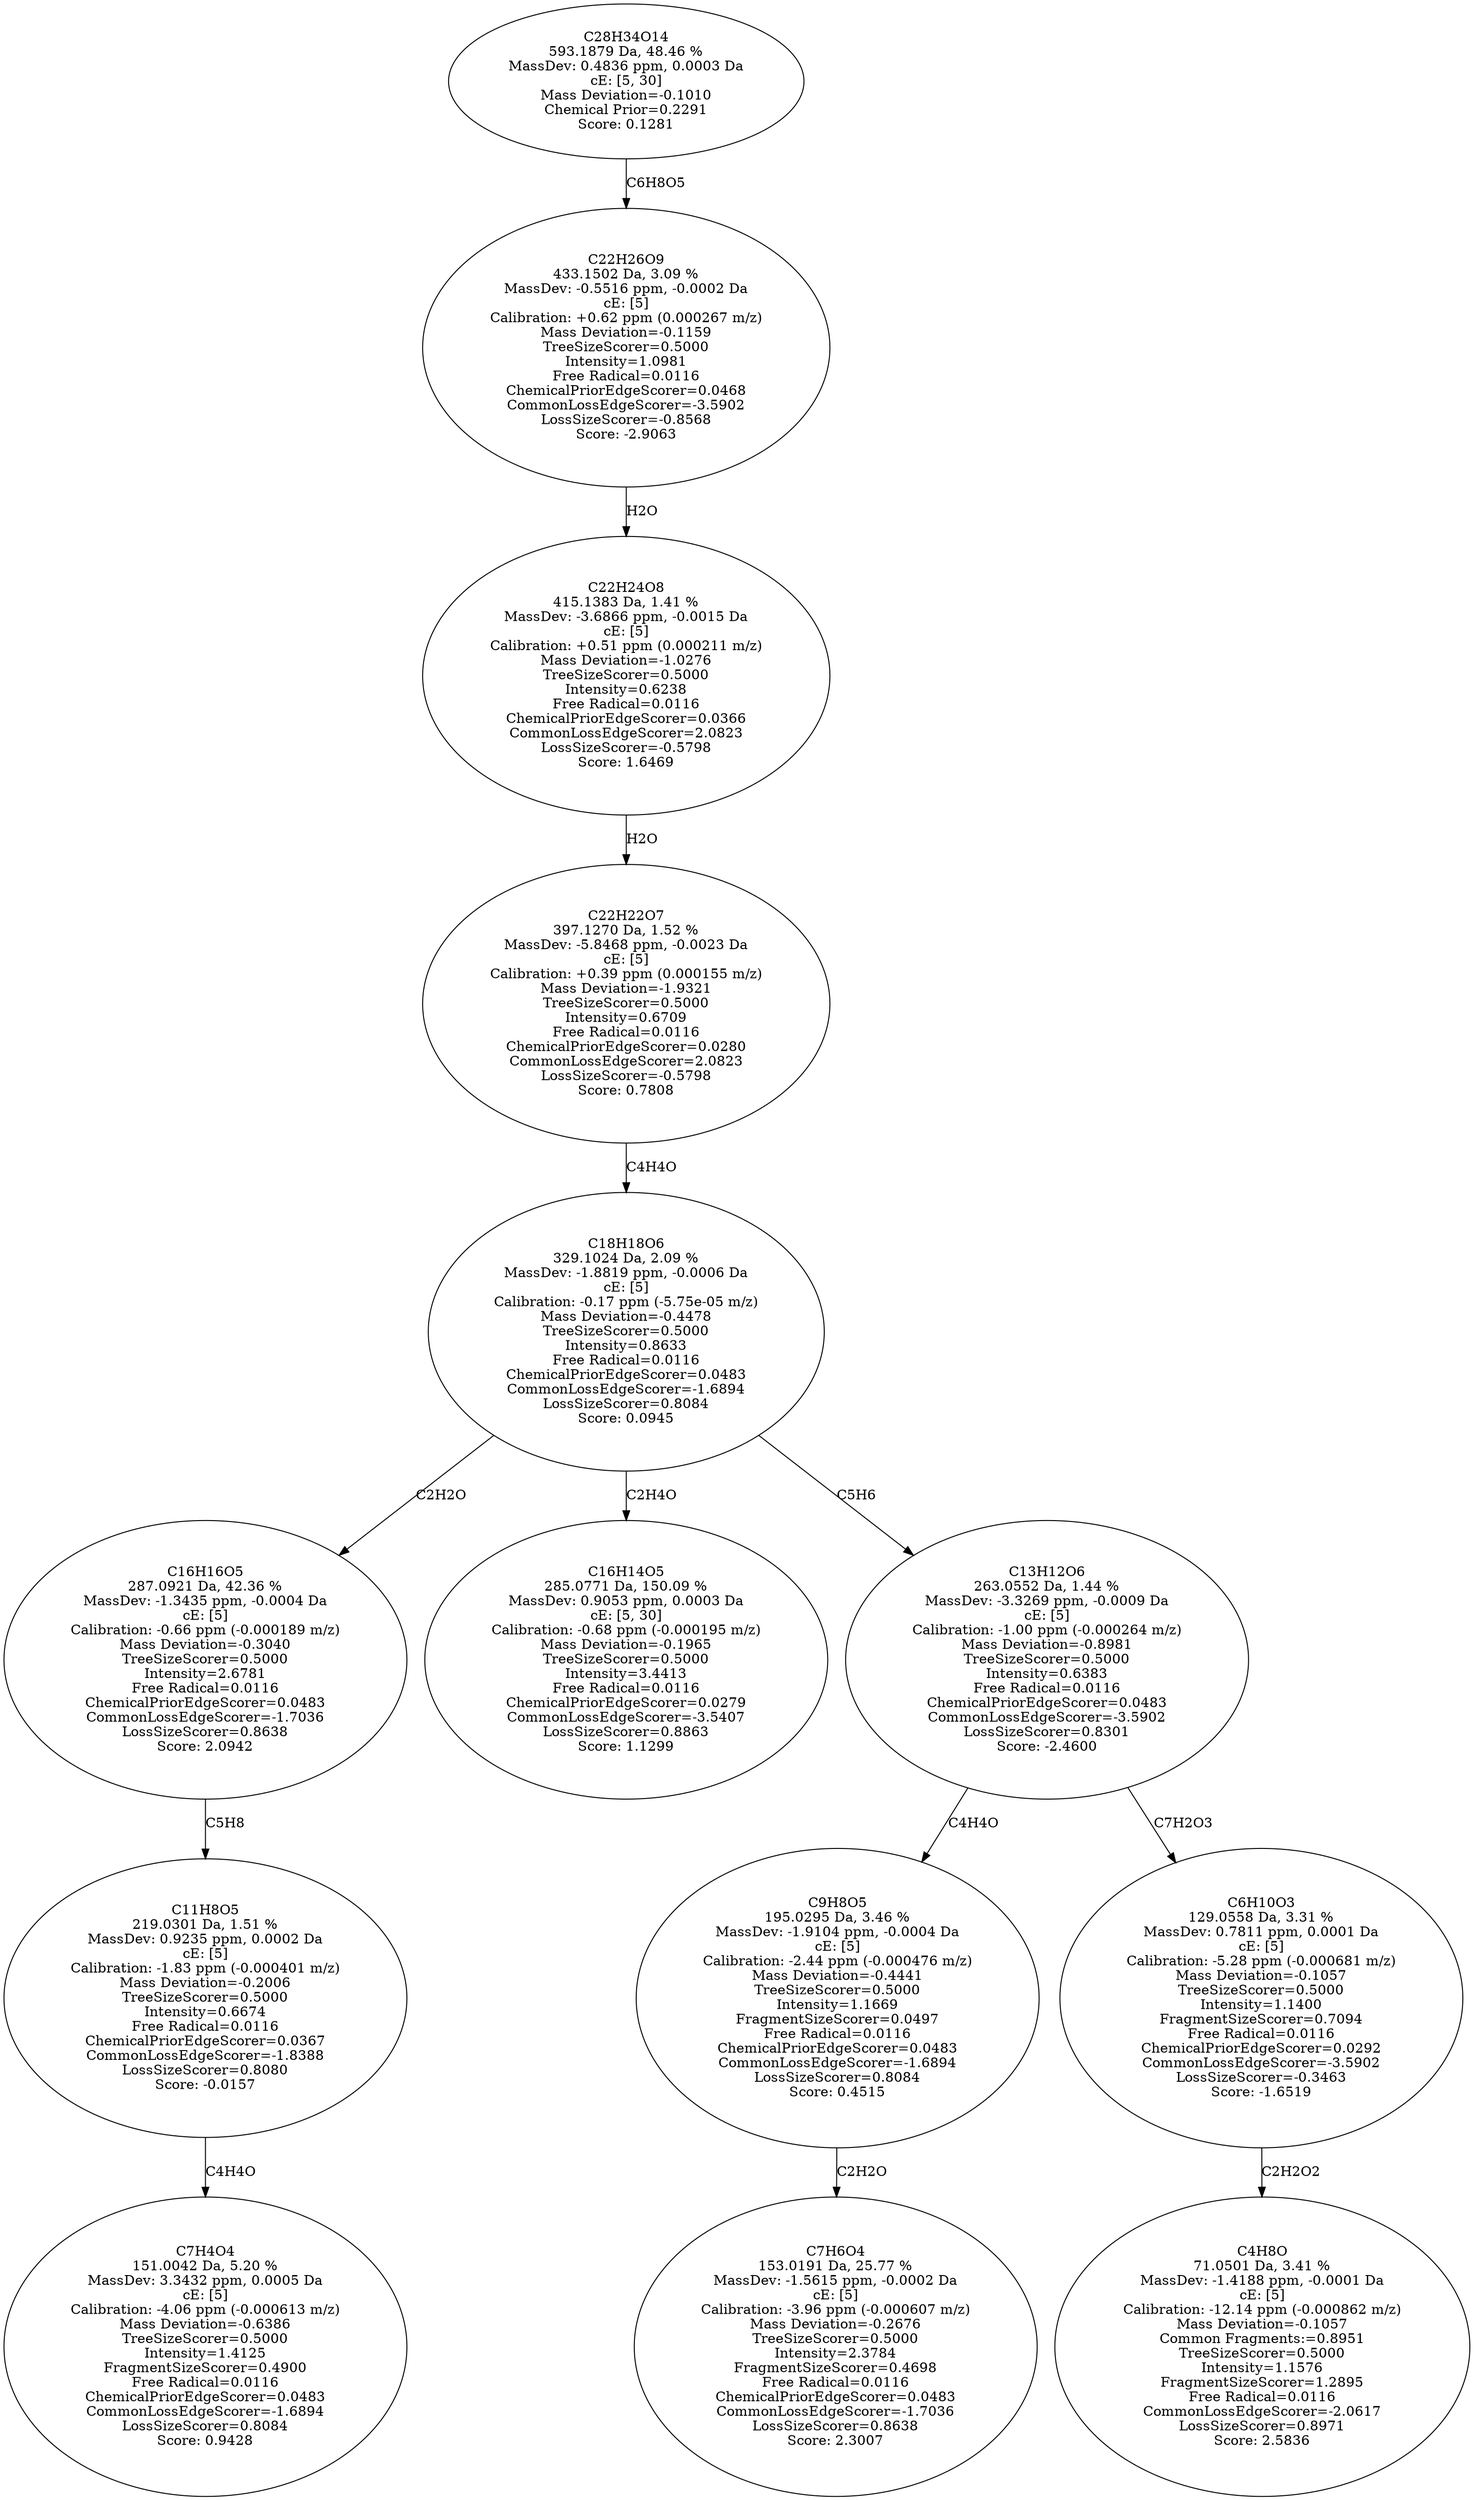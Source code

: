 strict digraph {
v1 [label="C7H4O4\n151.0042 Da, 5.20 %\nMassDev: 3.3432 ppm, 0.0005 Da\ncE: [5]\nCalibration: -4.06 ppm (-0.000613 m/z)\nMass Deviation=-0.6386\nTreeSizeScorer=0.5000\nIntensity=1.4125\nFragmentSizeScorer=0.4900\nFree Radical=0.0116\nChemicalPriorEdgeScorer=0.0483\nCommonLossEdgeScorer=-1.6894\nLossSizeScorer=0.8084\nScore: 0.9428"];
v2 [label="C11H8O5\n219.0301 Da, 1.51 %\nMassDev: 0.9235 ppm, 0.0002 Da\ncE: [5]\nCalibration: -1.83 ppm (-0.000401 m/z)\nMass Deviation=-0.2006\nTreeSizeScorer=0.5000\nIntensity=0.6674\nFree Radical=0.0116\nChemicalPriorEdgeScorer=0.0367\nCommonLossEdgeScorer=-1.8388\nLossSizeScorer=0.8080\nScore: -0.0157"];
v3 [label="C16H16O5\n287.0921 Da, 42.36 %\nMassDev: -1.3435 ppm, -0.0004 Da\ncE: [5]\nCalibration: -0.66 ppm (-0.000189 m/z)\nMass Deviation=-0.3040\nTreeSizeScorer=0.5000\nIntensity=2.6781\nFree Radical=0.0116\nChemicalPriorEdgeScorer=0.0483\nCommonLossEdgeScorer=-1.7036\nLossSizeScorer=0.8638\nScore: 2.0942"];
v4 [label="C16H14O5\n285.0771 Da, 150.09 %\nMassDev: 0.9053 ppm, 0.0003 Da\ncE: [5, 30]\nCalibration: -0.68 ppm (-0.000195 m/z)\nMass Deviation=-0.1965\nTreeSizeScorer=0.5000\nIntensity=3.4413\nFree Radical=0.0116\nChemicalPriorEdgeScorer=0.0279\nCommonLossEdgeScorer=-3.5407\nLossSizeScorer=0.8863\nScore: 1.1299"];
v5 [label="C7H6O4\n153.0191 Da, 25.77 %\nMassDev: -1.5615 ppm, -0.0002 Da\ncE: [5]\nCalibration: -3.96 ppm (-0.000607 m/z)\nMass Deviation=-0.2676\nTreeSizeScorer=0.5000\nIntensity=2.3784\nFragmentSizeScorer=0.4698\nFree Radical=0.0116\nChemicalPriorEdgeScorer=0.0483\nCommonLossEdgeScorer=-1.7036\nLossSizeScorer=0.8638\nScore: 2.3007"];
v6 [label="C9H8O5\n195.0295 Da, 3.46 %\nMassDev: -1.9104 ppm, -0.0004 Da\ncE: [5]\nCalibration: -2.44 ppm (-0.000476 m/z)\nMass Deviation=-0.4441\nTreeSizeScorer=0.5000\nIntensity=1.1669\nFragmentSizeScorer=0.0497\nFree Radical=0.0116\nChemicalPriorEdgeScorer=0.0483\nCommonLossEdgeScorer=-1.6894\nLossSizeScorer=0.8084\nScore: 0.4515"];
v7 [label="C4H8O\n71.0501 Da, 3.41 %\nMassDev: -1.4188 ppm, -0.0001 Da\ncE: [5]\nCalibration: -12.14 ppm (-0.000862 m/z)\nMass Deviation=-0.1057\nCommon Fragments:=0.8951\nTreeSizeScorer=0.5000\nIntensity=1.1576\nFragmentSizeScorer=1.2895\nFree Radical=0.0116\nCommonLossEdgeScorer=-2.0617\nLossSizeScorer=0.8971\nScore: 2.5836"];
v8 [label="C6H10O3\n129.0558 Da, 3.31 %\nMassDev: 0.7811 ppm, 0.0001 Da\ncE: [5]\nCalibration: -5.28 ppm (-0.000681 m/z)\nMass Deviation=-0.1057\nTreeSizeScorer=0.5000\nIntensity=1.1400\nFragmentSizeScorer=0.7094\nFree Radical=0.0116\nChemicalPriorEdgeScorer=0.0292\nCommonLossEdgeScorer=-3.5902\nLossSizeScorer=-0.3463\nScore: -1.6519"];
v9 [label="C13H12O6\n263.0552 Da, 1.44 %\nMassDev: -3.3269 ppm, -0.0009 Da\ncE: [5]\nCalibration: -1.00 ppm (-0.000264 m/z)\nMass Deviation=-0.8981\nTreeSizeScorer=0.5000\nIntensity=0.6383\nFree Radical=0.0116\nChemicalPriorEdgeScorer=0.0483\nCommonLossEdgeScorer=-3.5902\nLossSizeScorer=0.8301\nScore: -2.4600"];
v10 [label="C18H18O6\n329.1024 Da, 2.09 %\nMassDev: -1.8819 ppm, -0.0006 Da\ncE: [5]\nCalibration: -0.17 ppm (-5.75e-05 m/z)\nMass Deviation=-0.4478\nTreeSizeScorer=0.5000\nIntensity=0.8633\nFree Radical=0.0116\nChemicalPriorEdgeScorer=0.0483\nCommonLossEdgeScorer=-1.6894\nLossSizeScorer=0.8084\nScore: 0.0945"];
v11 [label="C22H22O7\n397.1270 Da, 1.52 %\nMassDev: -5.8468 ppm, -0.0023 Da\ncE: [5]\nCalibration: +0.39 ppm (0.000155 m/z)\nMass Deviation=-1.9321\nTreeSizeScorer=0.5000\nIntensity=0.6709\nFree Radical=0.0116\nChemicalPriorEdgeScorer=0.0280\nCommonLossEdgeScorer=2.0823\nLossSizeScorer=-0.5798\nScore: 0.7808"];
v12 [label="C22H24O8\n415.1383 Da, 1.41 %\nMassDev: -3.6866 ppm, -0.0015 Da\ncE: [5]\nCalibration: +0.51 ppm (0.000211 m/z)\nMass Deviation=-1.0276\nTreeSizeScorer=0.5000\nIntensity=0.6238\nFree Radical=0.0116\nChemicalPriorEdgeScorer=0.0366\nCommonLossEdgeScorer=2.0823\nLossSizeScorer=-0.5798\nScore: 1.6469"];
v13 [label="C22H26O9\n433.1502 Da, 3.09 %\nMassDev: -0.5516 ppm, -0.0002 Da\ncE: [5]\nCalibration: +0.62 ppm (0.000267 m/z)\nMass Deviation=-0.1159\nTreeSizeScorer=0.5000\nIntensity=1.0981\nFree Radical=0.0116\nChemicalPriorEdgeScorer=0.0468\nCommonLossEdgeScorer=-3.5902\nLossSizeScorer=-0.8568\nScore: -2.9063"];
v14 [label="C28H34O14\n593.1879 Da, 48.46 %\nMassDev: 0.4836 ppm, 0.0003 Da\ncE: [5, 30]\nMass Deviation=-0.1010\nChemical Prior=0.2291\nScore: 0.1281"];
v2 -> v1 [label="C4H4O"];
v3 -> v2 [label="C5H8"];
v10 -> v3 [label="C2H2O"];
v10 -> v4 [label="C2H4O"];
v6 -> v5 [label="C2H2O"];
v9 -> v6 [label="C4H4O"];
v8 -> v7 [label="C2H2O2"];
v9 -> v8 [label="C7H2O3"];
v10 -> v9 [label="C5H6"];
v11 -> v10 [label="C4H4O"];
v12 -> v11 [label="H2O"];
v13 -> v12 [label="H2O"];
v14 -> v13 [label="C6H8O5"];
}